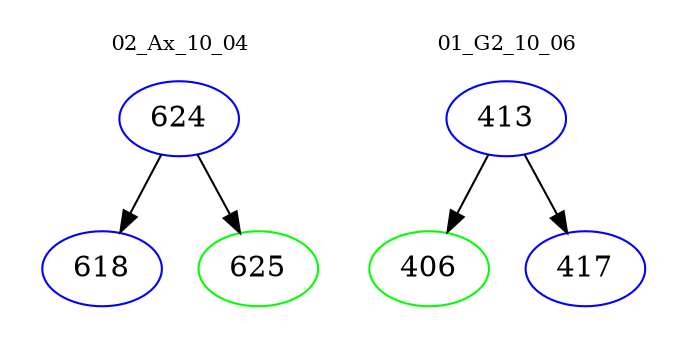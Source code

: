 digraph{
subgraph cluster_0 {
color = white
label = "02_Ax_10_04";
fontsize=10;
T0_624 [label="624", color="blue"]
T0_624 -> T0_618 [color="black"]
T0_618 [label="618", color="blue"]
T0_624 -> T0_625 [color="black"]
T0_625 [label="625", color="green"]
}
subgraph cluster_1 {
color = white
label = "01_G2_10_06";
fontsize=10;
T1_413 [label="413", color="blue"]
T1_413 -> T1_406 [color="black"]
T1_406 [label="406", color="green"]
T1_413 -> T1_417 [color="black"]
T1_417 [label="417", color="blue"]
}
}
